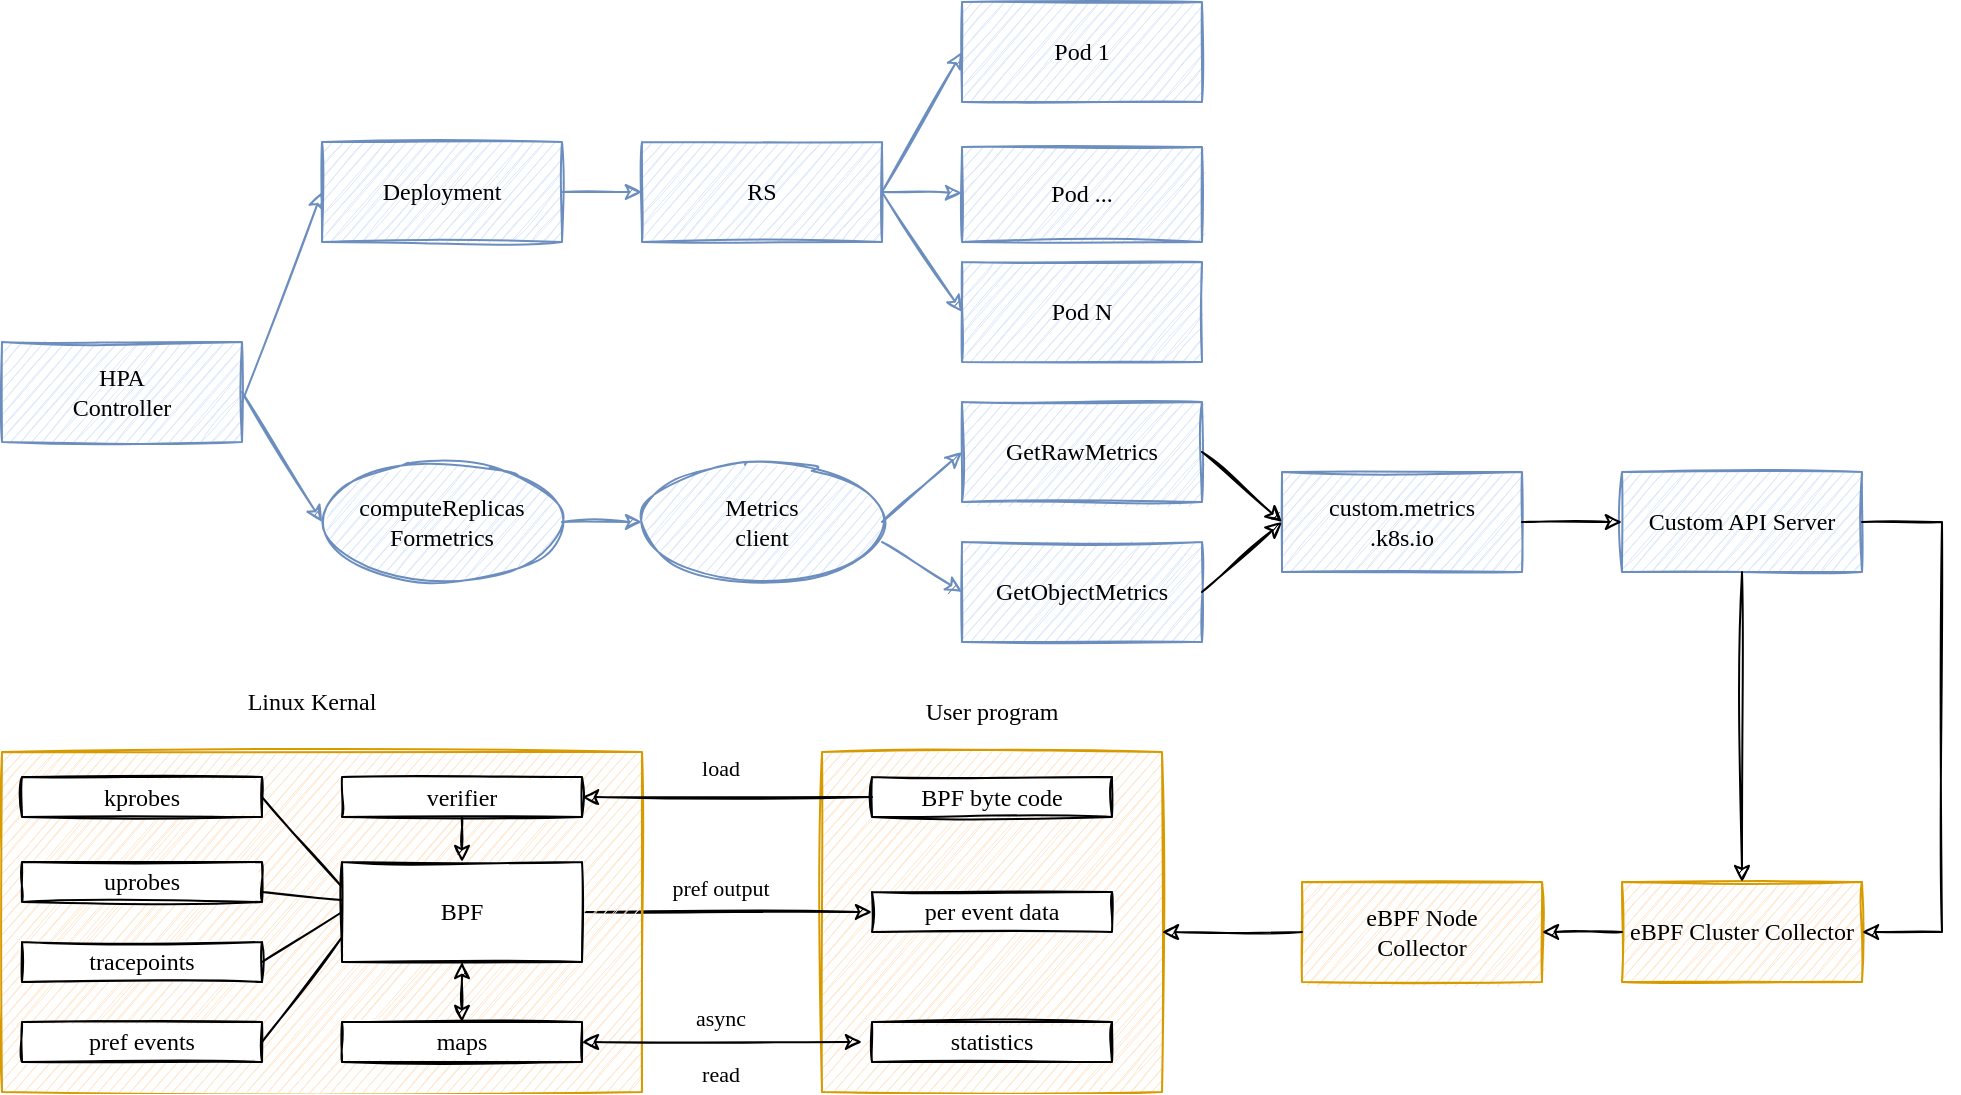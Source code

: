 <mxfile version="20.0.4" type="github">
  <diagram id="QXGcT9UggSGekBvjjp9c" name="Page-1">
    <mxGraphModel dx="1422" dy="706" grid="1" gridSize="10" guides="1" tooltips="1" connect="1" arrows="1" fold="1" page="1" pageScale="1" pageWidth="827" pageHeight="1169" background="none" math="0" shadow="0">
      <root>
        <mxCell id="0" />
        <mxCell id="1" parent="0" />
        <mxCell id="QWG24ldM00-je0MgfPXb-1" value="HPA&lt;br&gt;Controller" style="rounded=0;whiteSpace=wrap;html=1;sketch=1;fillStyle=auto;fontFamily=Comic Sans MS;fillColor=#dae8fc;strokeColor=#6c8ebf;" parent="1" vertex="1">
          <mxGeometry x="270" y="330" width="120" height="50" as="geometry" />
        </mxCell>
        <mxCell id="QWG24ldM00-je0MgfPXb-3" value="Deployment" style="rounded=0;whiteSpace=wrap;html=1;sketch=1;fillStyle=auto;fontFamily=Comic Sans MS;fillColor=#dae8fc;strokeColor=#6c8ebf;" parent="1" vertex="1">
          <mxGeometry x="430" y="230" width="120" height="50" as="geometry" />
        </mxCell>
        <mxCell id="QWG24ldM00-je0MgfPXb-8" value="" style="endArrow=classic;html=1;rounded=0;fontFamily=Comic Sans MS;entryX=0;entryY=0.5;entryDx=0;entryDy=0;sketch=1;fillColor=#dae8fc;strokeColor=#6c8ebf;" parent="1" target="QWG24ldM00-je0MgfPXb-3" edge="1">
          <mxGeometry width="50" height="50" relative="1" as="geometry">
            <mxPoint x="390" y="360" as="sourcePoint" />
            <mxPoint x="440" y="310" as="targetPoint" />
          </mxGeometry>
        </mxCell>
        <mxCell id="QWG24ldM00-je0MgfPXb-9" value="computeReplicas&lt;br&gt;Formetrics" style="ellipse;whiteSpace=wrap;html=1;sketch=1;fillStyle=auto;fontFamily=Comic Sans MS;fillColor=#dae8fc;strokeColor=#6c8ebf;" parent="1" vertex="1">
          <mxGeometry x="430" y="390" width="120" height="60" as="geometry" />
        </mxCell>
        <mxCell id="QWG24ldM00-je0MgfPXb-10" value="" style="endArrow=classic;html=1;rounded=0;fontFamily=Comic Sans MS;exitX=1;exitY=0.5;exitDx=0;exitDy=0;entryX=0;entryY=0.5;entryDx=0;entryDy=0;sketch=1;fillColor=#dae8fc;strokeColor=#6c8ebf;" parent="1" source="QWG24ldM00-je0MgfPXb-1" target="QWG24ldM00-je0MgfPXb-9" edge="1">
          <mxGeometry width="50" height="50" relative="1" as="geometry">
            <mxPoint x="450" y="370" as="sourcePoint" />
            <mxPoint x="500" y="320" as="targetPoint" />
          </mxGeometry>
        </mxCell>
        <mxCell id="QWG24ldM00-je0MgfPXb-11" value="Metrics&lt;br&gt;client" style="ellipse;whiteSpace=wrap;html=1;sketch=1;fillStyle=auto;fontFamily=Comic Sans MS;fillColor=#dae8fc;strokeColor=#6c8ebf;" parent="1" vertex="1">
          <mxGeometry x="590" y="390" width="120" height="60" as="geometry" />
        </mxCell>
        <mxCell id="QWG24ldM00-je0MgfPXb-12" value="" style="endArrow=classic;html=1;rounded=0;fontFamily=Comic Sans MS;exitX=1;exitY=0.5;exitDx=0;exitDy=0;entryX=0;entryY=0.5;entryDx=0;entryDy=0;sketch=1;fillColor=#dae8fc;strokeColor=#6c8ebf;" parent="1" source="QWG24ldM00-je0MgfPXb-9" target="QWG24ldM00-je0MgfPXb-11" edge="1">
          <mxGeometry width="50" height="50" relative="1" as="geometry">
            <mxPoint x="560" y="570" as="sourcePoint" />
            <mxPoint x="610" y="520" as="targetPoint" />
          </mxGeometry>
        </mxCell>
        <mxCell id="QWG24ldM00-je0MgfPXb-14" value="RS" style="rounded=0;whiteSpace=wrap;html=1;sketch=1;fillStyle=auto;fontFamily=Comic Sans MS;fillColor=#dae8fc;strokeColor=#6c8ebf;" parent="1" vertex="1">
          <mxGeometry x="590" y="230" width="120" height="50" as="geometry" />
        </mxCell>
        <mxCell id="QWG24ldM00-je0MgfPXb-15" value="" style="endArrow=classic;html=1;rounded=0;sketch=1;fontFamily=Comic Sans MS;fillColor=#dae8fc;strokeColor=#6c8ebf;entryX=0;entryY=0.5;entryDx=0;entryDy=0;" parent="1" source="QWG24ldM00-je0MgfPXb-3" target="QWG24ldM00-je0MgfPXb-14" edge="1">
          <mxGeometry width="50" height="50" relative="1" as="geometry">
            <mxPoint x="590" y="325" as="sourcePoint" />
            <mxPoint x="630" y="275" as="targetPoint" />
          </mxGeometry>
        </mxCell>
        <mxCell id="QWG24ldM00-je0MgfPXb-16" value="GetRawMetrics" style="rounded=0;whiteSpace=wrap;html=1;sketch=1;fillStyle=auto;fontFamily=Comic Sans MS;fillColor=#dae8fc;strokeColor=#6c8ebf;" parent="1" vertex="1">
          <mxGeometry x="750" y="360" width="120" height="50" as="geometry" />
        </mxCell>
        <mxCell id="QWG24ldM00-je0MgfPXb-17" value="GetObjectMetrics" style="rounded=0;whiteSpace=wrap;html=1;sketch=1;fillStyle=auto;fontFamily=Comic Sans MS;fillColor=#dae8fc;strokeColor=#6c8ebf;" parent="1" vertex="1">
          <mxGeometry x="750" y="430" width="120" height="50" as="geometry" />
        </mxCell>
        <mxCell id="QWG24ldM00-je0MgfPXb-18" value="" style="endArrow=classic;html=1;rounded=0;sketch=1;fontFamily=Comic Sans MS;exitX=1;exitY=0.5;exitDx=0;exitDy=0;entryX=0;entryY=0.5;entryDx=0;entryDy=0;fillColor=#dae8fc;strokeColor=#6c8ebf;" parent="1" source="QWG24ldM00-je0MgfPXb-11" target="QWG24ldM00-je0MgfPXb-16" edge="1">
          <mxGeometry width="50" height="50" relative="1" as="geometry">
            <mxPoint x="710" y="530" as="sourcePoint" />
            <mxPoint x="760" y="480" as="targetPoint" />
          </mxGeometry>
        </mxCell>
        <mxCell id="QWG24ldM00-je0MgfPXb-19" value="" style="endArrow=classic;html=1;rounded=0;sketch=1;fontFamily=Comic Sans MS;entryX=0;entryY=0.5;entryDx=0;entryDy=0;fillColor=#dae8fc;strokeColor=#6c8ebf;" parent="1" target="QWG24ldM00-je0MgfPXb-17" edge="1">
          <mxGeometry width="50" height="50" relative="1" as="geometry">
            <mxPoint x="710" y="430" as="sourcePoint" />
            <mxPoint x="760" y="490" as="targetPoint" />
          </mxGeometry>
        </mxCell>
        <mxCell id="QWG24ldM00-je0MgfPXb-20" value="Pod 1" style="rounded=0;whiteSpace=wrap;html=1;sketch=1;fillStyle=auto;fontFamily=Comic Sans MS;fillColor=#dae8fc;strokeColor=#6c8ebf;" parent="1" vertex="1">
          <mxGeometry x="750" y="160" width="120" height="50" as="geometry" />
        </mxCell>
        <mxCell id="QWG24ldM00-je0MgfPXb-21" value="Pod ..." style="rounded=0;whiteSpace=wrap;html=1;sketch=1;fillStyle=auto;fontFamily=Comic Sans MS;fillColor=#dae8fc;strokeColor=#6c8ebf;" parent="1" vertex="1">
          <mxGeometry x="750" y="232.5" width="120" height="47.5" as="geometry" />
        </mxCell>
        <mxCell id="QWG24ldM00-je0MgfPXb-22" value="Pod N" style="rounded=0;whiteSpace=wrap;html=1;sketch=1;fillStyle=auto;fontFamily=Comic Sans MS;fillColor=#dae8fc;strokeColor=#6c8ebf;" parent="1" vertex="1">
          <mxGeometry x="750" y="290" width="120" height="50" as="geometry" />
        </mxCell>
        <mxCell id="QWG24ldM00-je0MgfPXb-23" value="" style="endArrow=classic;html=1;rounded=0;sketch=1;fontFamily=Comic Sans MS;entryX=0;entryY=0.5;entryDx=0;entryDy=0;fillColor=#dae8fc;strokeColor=#6c8ebf;exitX=1;exitY=0.5;exitDx=0;exitDy=0;" parent="1" source="QWG24ldM00-je0MgfPXb-14" target="QWG24ldM00-je0MgfPXb-20" edge="1">
          <mxGeometry width="50" height="50" relative="1" as="geometry">
            <mxPoint x="710" y="275" as="sourcePoint" />
            <mxPoint x="760" y="225" as="targetPoint" />
          </mxGeometry>
        </mxCell>
        <mxCell id="QWG24ldM00-je0MgfPXb-24" value="" style="endArrow=classic;html=1;rounded=0;sketch=1;fontFamily=Comic Sans MS;exitX=1;exitY=0.5;exitDx=0;exitDy=0;fillColor=#dae8fc;strokeColor=#6c8ebf;" parent="1" source="QWG24ldM00-je0MgfPXb-14" target="QWG24ldM00-je0MgfPXb-21" edge="1">
          <mxGeometry width="50" height="50" relative="1" as="geometry">
            <mxPoint x="540" y="275" as="sourcePoint" />
            <mxPoint x="590" y="225" as="targetPoint" />
          </mxGeometry>
        </mxCell>
        <mxCell id="QWG24ldM00-je0MgfPXb-25" value="" style="endArrow=classic;html=1;rounded=0;sketch=1;fontFamily=Comic Sans MS;entryX=0;entryY=0.5;entryDx=0;entryDy=0;fillColor=#dae8fc;strokeColor=#6c8ebf;exitX=1;exitY=0.5;exitDx=0;exitDy=0;" parent="1" source="QWG24ldM00-je0MgfPXb-14" target="QWG24ldM00-je0MgfPXb-22" edge="1">
          <mxGeometry width="50" height="50" relative="1" as="geometry">
            <mxPoint x="710" y="275" as="sourcePoint" />
            <mxPoint x="590" y="225" as="targetPoint" />
          </mxGeometry>
        </mxCell>
        <mxCell id="QWG24ldM00-je0MgfPXb-26" value="custom.metrics&lt;br&gt;.k8s.io" style="rounded=0;whiteSpace=wrap;html=1;sketch=1;fillStyle=auto;fontFamily=Comic Sans MS;fillColor=#dae8fc;strokeColor=#6c8ebf;" parent="1" vertex="1">
          <mxGeometry x="910" y="395" width="120" height="50" as="geometry" />
        </mxCell>
        <mxCell id="QWG24ldM00-je0MgfPXb-27" value="Custom API Server" style="rounded=0;whiteSpace=wrap;html=1;sketch=1;fillStyle=auto;fontFamily=Comic Sans MS;fillColor=#dae8fc;strokeColor=#6c8ebf;" parent="1" vertex="1">
          <mxGeometry x="1080" y="395" width="120" height="50" as="geometry" />
        </mxCell>
        <mxCell id="QWG24ldM00-je0MgfPXb-28" value="eBPF Cluster Collector" style="rounded=0;whiteSpace=wrap;html=1;sketch=1;fillStyle=auto;fontFamily=Comic Sans MS;fillColor=#ffe6cc;strokeColor=#d79b00;" parent="1" vertex="1">
          <mxGeometry x="1080" y="600" width="120" height="50" as="geometry" />
        </mxCell>
        <mxCell id="QWG24ldM00-je0MgfPXb-29" value="eBPF Node &lt;br&gt;Collector" style="rounded=0;whiteSpace=wrap;html=1;sketch=1;fillStyle=auto;fontFamily=Comic Sans MS;fillColor=#ffe6cc;strokeColor=#d79b00;" parent="1" vertex="1">
          <mxGeometry x="920" y="600" width="120" height="50" as="geometry" />
        </mxCell>
        <mxCell id="UNG5OgYsjP5_AlQKyO2s-38" value="" style="group" parent="1" vertex="1" connectable="0">
          <mxGeometry x="680" y="535" width="170" height="170" as="geometry" />
        </mxCell>
        <mxCell id="UNG5OgYsjP5_AlQKyO2s-26" value="" style="whiteSpace=wrap;html=1;aspect=fixed;sketch=1;fillStyle=auto;fontFamily=Comic Sans MS;fillColor=#ffe6cc;strokeColor=#d79b00;" parent="UNG5OgYsjP5_AlQKyO2s-38" vertex="1">
          <mxGeometry width="170" height="170" as="geometry" />
        </mxCell>
        <mxCell id="UNG5OgYsjP5_AlQKyO2s-27" value="BPF byte code" style="rounded=0;whiteSpace=wrap;html=1;sketch=1;fillStyle=auto;fontFamily=Comic Sans MS;" parent="UNG5OgYsjP5_AlQKyO2s-38" vertex="1">
          <mxGeometry x="25" y="12.5" width="120" height="20" as="geometry" />
        </mxCell>
        <mxCell id="UNG5OgYsjP5_AlQKyO2s-28" value="per event data" style="rounded=0;whiteSpace=wrap;html=1;sketch=1;fillStyle=auto;fontFamily=Comic Sans MS;" parent="UNG5OgYsjP5_AlQKyO2s-38" vertex="1">
          <mxGeometry x="25" y="70" width="120" height="20" as="geometry" />
        </mxCell>
        <mxCell id="UNG5OgYsjP5_AlQKyO2s-29" value="statistics" style="rounded=0;whiteSpace=wrap;html=1;sketch=1;fillStyle=auto;fontFamily=Comic Sans MS;" parent="UNG5OgYsjP5_AlQKyO2s-38" vertex="1">
          <mxGeometry x="25" y="135" width="120" height="20" as="geometry" />
        </mxCell>
        <mxCell id="UNG5OgYsjP5_AlQKyO2s-64" value="" style="edgeStyle=orthogonalEdgeStyle;rounded=0;sketch=1;orthogonalLoop=1;jettySize=auto;html=1;fontFamily=Comic Sans MS;exitX=1;exitY=0.5;exitDx=0;exitDy=0;" parent="1" source="UNG5OgYsjP5_AlQKyO2s-23" target="UNG5OgYsjP5_AlQKyO2s-28" edge="1">
          <mxGeometry relative="1" as="geometry" />
        </mxCell>
        <object label="" id="QWG24ldM00-je0MgfPXb-30">
          <mxCell style="rounded=0;whiteSpace=wrap;html=1;sketch=1;fillStyle=auto;fontFamily=Comic Sans MS;fillColor=#ffe6cc;strokeColor=#d79b00;align=left;spacingTop=-120;" parent="1" vertex="1">
            <mxGeometry x="270" y="535" width="320" height="170" as="geometry" />
          </mxCell>
        </object>
        <mxCell id="UNG5OgYsjP5_AlQKyO2s-10" value="kprobes" style="rounded=0;whiteSpace=wrap;html=1;sketch=1;fillStyle=auto;fontFamily=Comic Sans MS;" parent="1" vertex="1">
          <mxGeometry x="280" y="547.5" width="120" height="20" as="geometry" />
        </mxCell>
        <mxCell id="UNG5OgYsjP5_AlQKyO2s-19" value="uprobes" style="rounded=0;whiteSpace=wrap;html=1;sketch=1;fillStyle=auto;fontFamily=Comic Sans MS;" parent="1" vertex="1">
          <mxGeometry x="280" y="590" width="120" height="20" as="geometry" />
        </mxCell>
        <mxCell id="UNG5OgYsjP5_AlQKyO2s-20" value="tracepoints" style="rounded=0;whiteSpace=wrap;html=1;sketch=1;fillStyle=auto;fontFamily=Comic Sans MS;" parent="1" vertex="1">
          <mxGeometry x="280" y="630" width="120" height="20" as="geometry" />
        </mxCell>
        <mxCell id="UNG5OgYsjP5_AlQKyO2s-21" value="Linux Kernal" style="text;html=1;strokeColor=none;fillColor=none;align=center;verticalAlign=middle;whiteSpace=wrap;rounded=0;sketch=1;fillStyle=auto;fontFamily=Comic Sans MS;" parent="1" vertex="1">
          <mxGeometry x="370" y="495" width="110" height="30" as="geometry" />
        </mxCell>
        <mxCell id="UNG5OgYsjP5_AlQKyO2s-22" value="verifier" style="rounded=0;whiteSpace=wrap;html=1;sketch=1;fillStyle=auto;fontFamily=Comic Sans MS;" parent="1" vertex="1">
          <mxGeometry x="440" y="547.5" width="120" height="20" as="geometry" />
        </mxCell>
        <mxCell id="UNG5OgYsjP5_AlQKyO2s-23" value="BPF" style="rounded=0;whiteSpace=wrap;html=1;sketch=1;fillStyle=auto;fontFamily=Comic Sans MS;" parent="1" vertex="1">
          <mxGeometry x="440" y="590" width="120" height="50" as="geometry" />
        </mxCell>
        <mxCell id="UNG5OgYsjP5_AlQKyO2s-24" value="maps" style="rounded=0;whiteSpace=wrap;html=1;sketch=1;fillStyle=auto;fontFamily=Comic Sans MS;" parent="1" vertex="1">
          <mxGeometry x="440" y="670" width="120" height="20" as="geometry" />
        </mxCell>
        <mxCell id="UNG5OgYsjP5_AlQKyO2s-47" value="" style="endArrow=classic;html=1;rounded=0;sketch=1;fontFamily=Comic Sans MS;exitX=0;exitY=0.5;exitDx=0;exitDy=0;" parent="1" source="QWG24ldM00-je0MgfPXb-29" edge="1">
          <mxGeometry relative="1" as="geometry">
            <mxPoint x="827" y="589.5" as="sourcePoint" />
            <mxPoint x="850" y="625" as="targetPoint" />
          </mxGeometry>
        </mxCell>
        <mxCell id="UNG5OgYsjP5_AlQKyO2s-53" value="" style="endArrow=none;html=1;rounded=0;sketch=1;fontFamily=Comic Sans MS;exitX=1;exitY=0.5;exitDx=0;exitDy=0;entryX=0;entryY=0.25;entryDx=0;entryDy=0;" parent="1" source="UNG5OgYsjP5_AlQKyO2s-10" target="UNG5OgYsjP5_AlQKyO2s-23" edge="1">
          <mxGeometry width="50" height="50" relative="1" as="geometry">
            <mxPoint x="820" y="520" as="sourcePoint" />
            <mxPoint x="780" y="530" as="targetPoint" />
          </mxGeometry>
        </mxCell>
        <mxCell id="UNG5OgYsjP5_AlQKyO2s-54" value="" style="endArrow=none;html=1;rounded=0;sketch=1;fontFamily=Comic Sans MS;exitX=1;exitY=0.75;exitDx=0;exitDy=0;" parent="1" source="UNG5OgYsjP5_AlQKyO2s-19" target="UNG5OgYsjP5_AlQKyO2s-23" edge="1">
          <mxGeometry width="50" height="50" relative="1" as="geometry">
            <mxPoint x="410" y="575" as="sourcePoint" />
            <mxPoint x="440" y="625" as="targetPoint" />
          </mxGeometry>
        </mxCell>
        <mxCell id="UNG5OgYsjP5_AlQKyO2s-55" value="" style="endArrow=none;html=1;rounded=0;sketch=1;fontFamily=Comic Sans MS;exitX=1;exitY=0.5;exitDx=0;exitDy=0;entryX=0;entryY=0.5;entryDx=0;entryDy=0;" parent="1" source="UNG5OgYsjP5_AlQKyO2s-20" target="UNG5OgYsjP5_AlQKyO2s-23" edge="1">
          <mxGeometry width="50" height="50" relative="1" as="geometry">
            <mxPoint x="410" y="635" as="sourcePoint" />
            <mxPoint x="440" y="620" as="targetPoint" />
          </mxGeometry>
        </mxCell>
        <mxCell id="UNG5OgYsjP5_AlQKyO2s-57" value="" style="endArrow=classic;html=1;rounded=0;sketch=1;fontFamily=Comic Sans MS;exitX=0;exitY=0.5;exitDx=0;exitDy=0;entryX=1;entryY=0.5;entryDx=0;entryDy=0;" parent="1" source="UNG5OgYsjP5_AlQKyO2s-27" target="UNG5OgYsjP5_AlQKyO2s-22" edge="1">
          <mxGeometry width="50" height="50" relative="1" as="geometry">
            <mxPoint x="820" y="520" as="sourcePoint" />
            <mxPoint x="870" y="470" as="targetPoint" />
          </mxGeometry>
        </mxCell>
        <mxCell id="UNG5OgYsjP5_AlQKyO2s-58" value="" style="endArrow=classic;html=1;rounded=0;sketch=1;fontFamily=Comic Sans MS;exitX=0.5;exitY=1;exitDx=0;exitDy=0;entryX=0.5;entryY=0;entryDx=0;entryDy=0;" parent="1" source="UNG5OgYsjP5_AlQKyO2s-22" target="UNG5OgYsjP5_AlQKyO2s-23" edge="1">
          <mxGeometry width="50" height="50" relative="1" as="geometry">
            <mxPoint x="820" y="520" as="sourcePoint" />
            <mxPoint x="560" y="625" as="targetPoint" />
          </mxGeometry>
        </mxCell>
        <mxCell id="UNG5OgYsjP5_AlQKyO2s-59" value="pref events" style="rounded=0;whiteSpace=wrap;html=1;sketch=1;fillStyle=auto;fontFamily=Comic Sans MS;" parent="1" vertex="1">
          <mxGeometry x="280" y="670" width="120" height="20" as="geometry" />
        </mxCell>
        <mxCell id="UNG5OgYsjP5_AlQKyO2s-60" value="" style="endArrow=none;html=1;rounded=0;sketch=1;fontFamily=Comic Sans MS;exitX=1;exitY=0.5;exitDx=0;exitDy=0;entryX=0;entryY=0.75;entryDx=0;entryDy=0;" parent="1" source="UNG5OgYsjP5_AlQKyO2s-59" target="UNG5OgYsjP5_AlQKyO2s-23" edge="1">
          <mxGeometry width="50" height="50" relative="1" as="geometry">
            <mxPoint x="820" y="520" as="sourcePoint" />
            <mxPoint x="870" y="470" as="targetPoint" />
          </mxGeometry>
        </mxCell>
        <mxCell id="UNG5OgYsjP5_AlQKyO2s-68" value="load" style="edgeLabel;resizable=0;html=1;align=center;verticalAlign=middle;sketch=1;fillStyle=auto;fontFamily=Comic Sans MS;" parent="1" connectable="0" vertex="1">
          <mxGeometry x="620" y="525" as="geometry">
            <mxPoint x="9" y="18" as="offset" />
          </mxGeometry>
        </mxCell>
        <mxCell id="UNG5OgYsjP5_AlQKyO2s-69" value="pref output" style="edgeLabel;resizable=0;html=1;align=center;verticalAlign=middle;sketch=1;fillStyle=auto;fontFamily=Comic Sans MS;" parent="1" connectable="0" vertex="1">
          <mxGeometry x="620" y="585" as="geometry">
            <mxPoint x="9" y="18" as="offset" />
          </mxGeometry>
        </mxCell>
        <mxCell id="UNG5OgYsjP5_AlQKyO2s-70" value="async" style="edgeLabel;resizable=0;html=1;align=center;verticalAlign=middle;sketch=1;fillStyle=auto;fontFamily=Comic Sans MS;" parent="1" connectable="0" vertex="1">
          <mxGeometry x="620" y="650" as="geometry">
            <mxPoint x="9" y="18" as="offset" />
          </mxGeometry>
        </mxCell>
        <mxCell id="UNG5OgYsjP5_AlQKyO2s-71" value="" style="endArrow=classic;startArrow=classic;html=1;rounded=0;sketch=1;fontFamily=Comic Sans MS;exitX=1;exitY=0.5;exitDx=0;exitDy=0;" parent="1" source="UNG5OgYsjP5_AlQKyO2s-24" edge="1">
          <mxGeometry width="50" height="50" relative="1" as="geometry">
            <mxPoint x="820" y="520" as="sourcePoint" />
            <mxPoint x="700" y="680" as="targetPoint" />
          </mxGeometry>
        </mxCell>
        <mxCell id="UNG5OgYsjP5_AlQKyO2s-72" value="read" style="edgeLabel;resizable=0;html=1;align=center;verticalAlign=middle;sketch=1;fillStyle=auto;fontFamily=Comic Sans MS;" parent="1" connectable="0" vertex="1">
          <mxGeometry x="620" y="677.5" as="geometry">
            <mxPoint x="9" y="18" as="offset" />
          </mxGeometry>
        </mxCell>
        <mxCell id="UNG5OgYsjP5_AlQKyO2s-73" value="" style="endArrow=classic;startArrow=classic;html=1;rounded=0;sketch=1;fontFamily=Comic Sans MS;exitX=0.5;exitY=1;exitDx=0;exitDy=0;" parent="1" source="UNG5OgYsjP5_AlQKyO2s-23" target="UNG5OgYsjP5_AlQKyO2s-24" edge="1">
          <mxGeometry width="50" height="50" relative="1" as="geometry">
            <mxPoint x="570" y="690" as="sourcePoint" />
            <mxPoint x="710" y="690" as="targetPoint" />
          </mxGeometry>
        </mxCell>
        <mxCell id="UNG5OgYsjP5_AlQKyO2s-74" value="" style="endArrow=classic;html=1;rounded=0;sketch=1;fontFamily=Comic Sans MS;" parent="1" source="QWG24ldM00-je0MgfPXb-27" edge="1">
          <mxGeometry width="50" height="50" relative="1" as="geometry">
            <mxPoint x="820" y="520" as="sourcePoint" />
            <mxPoint x="1140" y="600" as="targetPoint" />
          </mxGeometry>
        </mxCell>
        <mxCell id="UNG5OgYsjP5_AlQKyO2s-75" value="" style="endArrow=classic;html=1;rounded=0;sketch=1;fontFamily=Comic Sans MS;entryX=1;entryY=0.5;entryDx=0;entryDy=0;exitX=1;exitY=0.5;exitDx=0;exitDy=0;" parent="1" source="QWG24ldM00-je0MgfPXb-27" target="QWG24ldM00-je0MgfPXb-28" edge="1">
          <mxGeometry width="50" height="50" relative="1" as="geometry">
            <mxPoint x="1200" y="400" as="sourcePoint" />
            <mxPoint x="1200" y="650" as="targetPoint" />
            <Array as="points">
              <mxPoint x="1240" y="420" />
              <mxPoint x="1240" y="625" />
            </Array>
          </mxGeometry>
        </mxCell>
        <mxCell id="UNG5OgYsjP5_AlQKyO2s-77" value="" style="endArrow=classic;html=1;rounded=0;sketch=1;fontFamily=Comic Sans MS;entryX=1;entryY=0.5;entryDx=0;entryDy=0;exitX=0;exitY=0.5;exitDx=0;exitDy=0;" parent="1" source="QWG24ldM00-je0MgfPXb-28" target="QWG24ldM00-je0MgfPXb-29" edge="1">
          <mxGeometry width="50" height="50" relative="1" as="geometry">
            <mxPoint x="1090" y="567.5" as="sourcePoint" />
            <mxPoint x="1040" y="567.5" as="targetPoint" />
          </mxGeometry>
        </mxCell>
        <mxCell id="UNG5OgYsjP5_AlQKyO2s-80" value="User program" style="text;html=1;strokeColor=none;fillColor=none;align=center;verticalAlign=middle;whiteSpace=wrap;rounded=0;sketch=1;fillStyle=auto;fontFamily=Comic Sans MS;" parent="1" vertex="1">
          <mxGeometry x="710" y="500" width="110" height="30" as="geometry" />
        </mxCell>
        <mxCell id="UNG5OgYsjP5_AlQKyO2s-82" value="" style="endArrow=classic;html=1;rounded=0;sketch=1;fontFamily=Comic Sans MS;exitX=1;exitY=0.5;exitDx=0;exitDy=0;entryX=0;entryY=0.5;entryDx=0;entryDy=0;" parent="1" source="QWG24ldM00-je0MgfPXb-16" target="QWG24ldM00-je0MgfPXb-26" edge="1">
          <mxGeometry width="50" height="50" relative="1" as="geometry">
            <mxPoint x="820" y="500" as="sourcePoint" />
            <mxPoint x="906" y="400" as="targetPoint" />
          </mxGeometry>
        </mxCell>
        <mxCell id="UNG5OgYsjP5_AlQKyO2s-83" value="" style="endArrow=classic;html=1;rounded=0;sketch=1;fontFamily=Comic Sans MS;exitX=1;exitY=0.5;exitDx=0;exitDy=0;entryX=0;entryY=0.5;entryDx=0;entryDy=0;" parent="1" source="QWG24ldM00-je0MgfPXb-17" target="QWG24ldM00-je0MgfPXb-26" edge="1">
          <mxGeometry width="50" height="50" relative="1" as="geometry">
            <mxPoint x="880" y="395" as="sourcePoint" />
            <mxPoint x="910" y="420" as="targetPoint" />
          </mxGeometry>
        </mxCell>
        <mxCell id="UNG5OgYsjP5_AlQKyO2s-84" value="" style="endArrow=classic;html=1;rounded=0;sketch=1;fontFamily=Comic Sans MS;entryX=0;entryY=0.5;entryDx=0;entryDy=0;exitX=1;exitY=0.5;exitDx=0;exitDy=0;" parent="1" source="QWG24ldM00-je0MgfPXb-26" target="QWG24ldM00-je0MgfPXb-27" edge="1">
          <mxGeometry width="50" height="50" relative="1" as="geometry">
            <mxPoint x="1020" y="405" as="sourcePoint" />
            <mxPoint x="920" y="415" as="targetPoint" />
          </mxGeometry>
        </mxCell>
      </root>
    </mxGraphModel>
  </diagram>
</mxfile>
